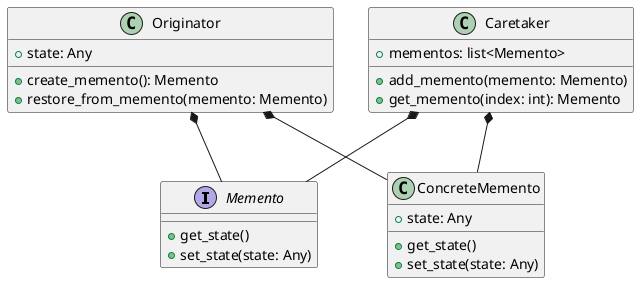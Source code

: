 @startuml

interface Memento {
  + get_state()
  + set_state(state: Any)
}

class ConcreteMemento {
  + state: Any
  + get_state()
  + set_state(state: Any)
}

class Originator {
  + state: Any
  + create_memento(): Memento
  + restore_from_memento(memento: Memento)
}

class Caretaker {
  + mementos: list<Memento>
  + add_memento(memento: Memento)
  + get_memento(index: int): Memento
}

Originator *-- Memento
Originator *-- ConcreteMemento
Caretaker *-- Memento
Caretaker *-- ConcreteMemento

@enduml